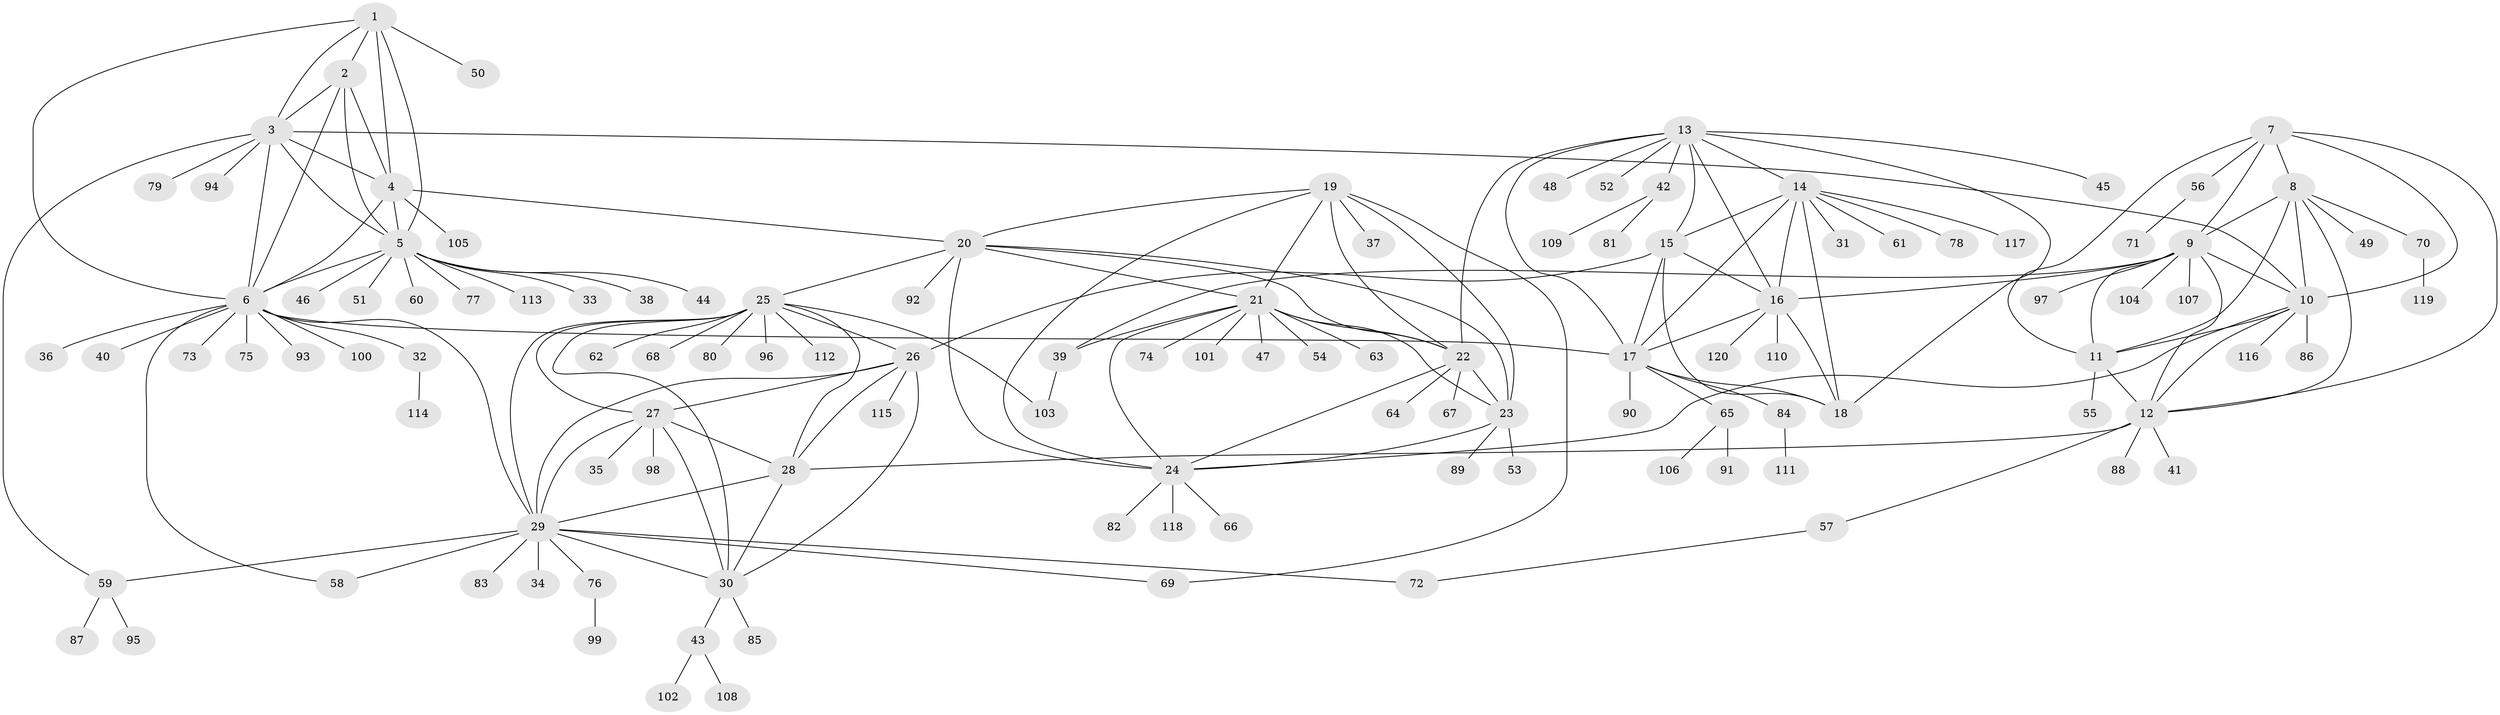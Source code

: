 // Generated by graph-tools (version 1.1) at 2025/02/03/09/25 03:02:37]
// undirected, 120 vertices, 181 edges
graph export_dot {
graph [start="1"]
  node [color=gray90,style=filled];
  1;
  2;
  3;
  4;
  5;
  6;
  7;
  8;
  9;
  10;
  11;
  12;
  13;
  14;
  15;
  16;
  17;
  18;
  19;
  20;
  21;
  22;
  23;
  24;
  25;
  26;
  27;
  28;
  29;
  30;
  31;
  32;
  33;
  34;
  35;
  36;
  37;
  38;
  39;
  40;
  41;
  42;
  43;
  44;
  45;
  46;
  47;
  48;
  49;
  50;
  51;
  52;
  53;
  54;
  55;
  56;
  57;
  58;
  59;
  60;
  61;
  62;
  63;
  64;
  65;
  66;
  67;
  68;
  69;
  70;
  71;
  72;
  73;
  74;
  75;
  76;
  77;
  78;
  79;
  80;
  81;
  82;
  83;
  84;
  85;
  86;
  87;
  88;
  89;
  90;
  91;
  92;
  93;
  94;
  95;
  96;
  97;
  98;
  99;
  100;
  101;
  102;
  103;
  104;
  105;
  106;
  107;
  108;
  109;
  110;
  111;
  112;
  113;
  114;
  115;
  116;
  117;
  118;
  119;
  120;
  1 -- 2;
  1 -- 3;
  1 -- 4;
  1 -- 5;
  1 -- 6;
  1 -- 50;
  2 -- 3;
  2 -- 4;
  2 -- 5;
  2 -- 6;
  3 -- 4;
  3 -- 5;
  3 -- 6;
  3 -- 10;
  3 -- 59;
  3 -- 79;
  3 -- 94;
  4 -- 5;
  4 -- 6;
  4 -- 20;
  4 -- 105;
  5 -- 6;
  5 -- 33;
  5 -- 38;
  5 -- 44;
  5 -- 46;
  5 -- 51;
  5 -- 60;
  5 -- 77;
  5 -- 113;
  6 -- 17;
  6 -- 29;
  6 -- 32;
  6 -- 36;
  6 -- 40;
  6 -- 58;
  6 -- 73;
  6 -- 75;
  6 -- 93;
  6 -- 100;
  7 -- 8;
  7 -- 9;
  7 -- 10;
  7 -- 11;
  7 -- 12;
  7 -- 56;
  8 -- 9;
  8 -- 10;
  8 -- 11;
  8 -- 12;
  8 -- 49;
  8 -- 70;
  9 -- 10;
  9 -- 11;
  9 -- 12;
  9 -- 16;
  9 -- 39;
  9 -- 97;
  9 -- 104;
  9 -- 107;
  10 -- 11;
  10 -- 12;
  10 -- 24;
  10 -- 86;
  10 -- 116;
  11 -- 12;
  11 -- 55;
  12 -- 28;
  12 -- 41;
  12 -- 57;
  12 -- 88;
  13 -- 14;
  13 -- 15;
  13 -- 16;
  13 -- 17;
  13 -- 18;
  13 -- 22;
  13 -- 42;
  13 -- 45;
  13 -- 48;
  13 -- 52;
  14 -- 15;
  14 -- 16;
  14 -- 17;
  14 -- 18;
  14 -- 31;
  14 -- 61;
  14 -- 78;
  14 -- 117;
  15 -- 16;
  15 -- 17;
  15 -- 18;
  15 -- 26;
  16 -- 17;
  16 -- 18;
  16 -- 110;
  16 -- 120;
  17 -- 18;
  17 -- 65;
  17 -- 84;
  17 -- 90;
  19 -- 20;
  19 -- 21;
  19 -- 22;
  19 -- 23;
  19 -- 24;
  19 -- 37;
  19 -- 69;
  20 -- 21;
  20 -- 22;
  20 -- 23;
  20 -- 24;
  20 -- 25;
  20 -- 92;
  21 -- 22;
  21 -- 23;
  21 -- 24;
  21 -- 39;
  21 -- 47;
  21 -- 54;
  21 -- 63;
  21 -- 74;
  21 -- 101;
  22 -- 23;
  22 -- 24;
  22 -- 64;
  22 -- 67;
  23 -- 24;
  23 -- 53;
  23 -- 89;
  24 -- 66;
  24 -- 82;
  24 -- 118;
  25 -- 26;
  25 -- 27;
  25 -- 28;
  25 -- 29;
  25 -- 30;
  25 -- 62;
  25 -- 68;
  25 -- 80;
  25 -- 96;
  25 -- 103;
  25 -- 112;
  26 -- 27;
  26 -- 28;
  26 -- 29;
  26 -- 30;
  26 -- 115;
  27 -- 28;
  27 -- 29;
  27 -- 30;
  27 -- 35;
  27 -- 98;
  28 -- 29;
  28 -- 30;
  29 -- 30;
  29 -- 34;
  29 -- 58;
  29 -- 59;
  29 -- 69;
  29 -- 72;
  29 -- 76;
  29 -- 83;
  30 -- 43;
  30 -- 85;
  32 -- 114;
  39 -- 103;
  42 -- 81;
  42 -- 109;
  43 -- 102;
  43 -- 108;
  56 -- 71;
  57 -- 72;
  59 -- 87;
  59 -- 95;
  65 -- 91;
  65 -- 106;
  70 -- 119;
  76 -- 99;
  84 -- 111;
}
